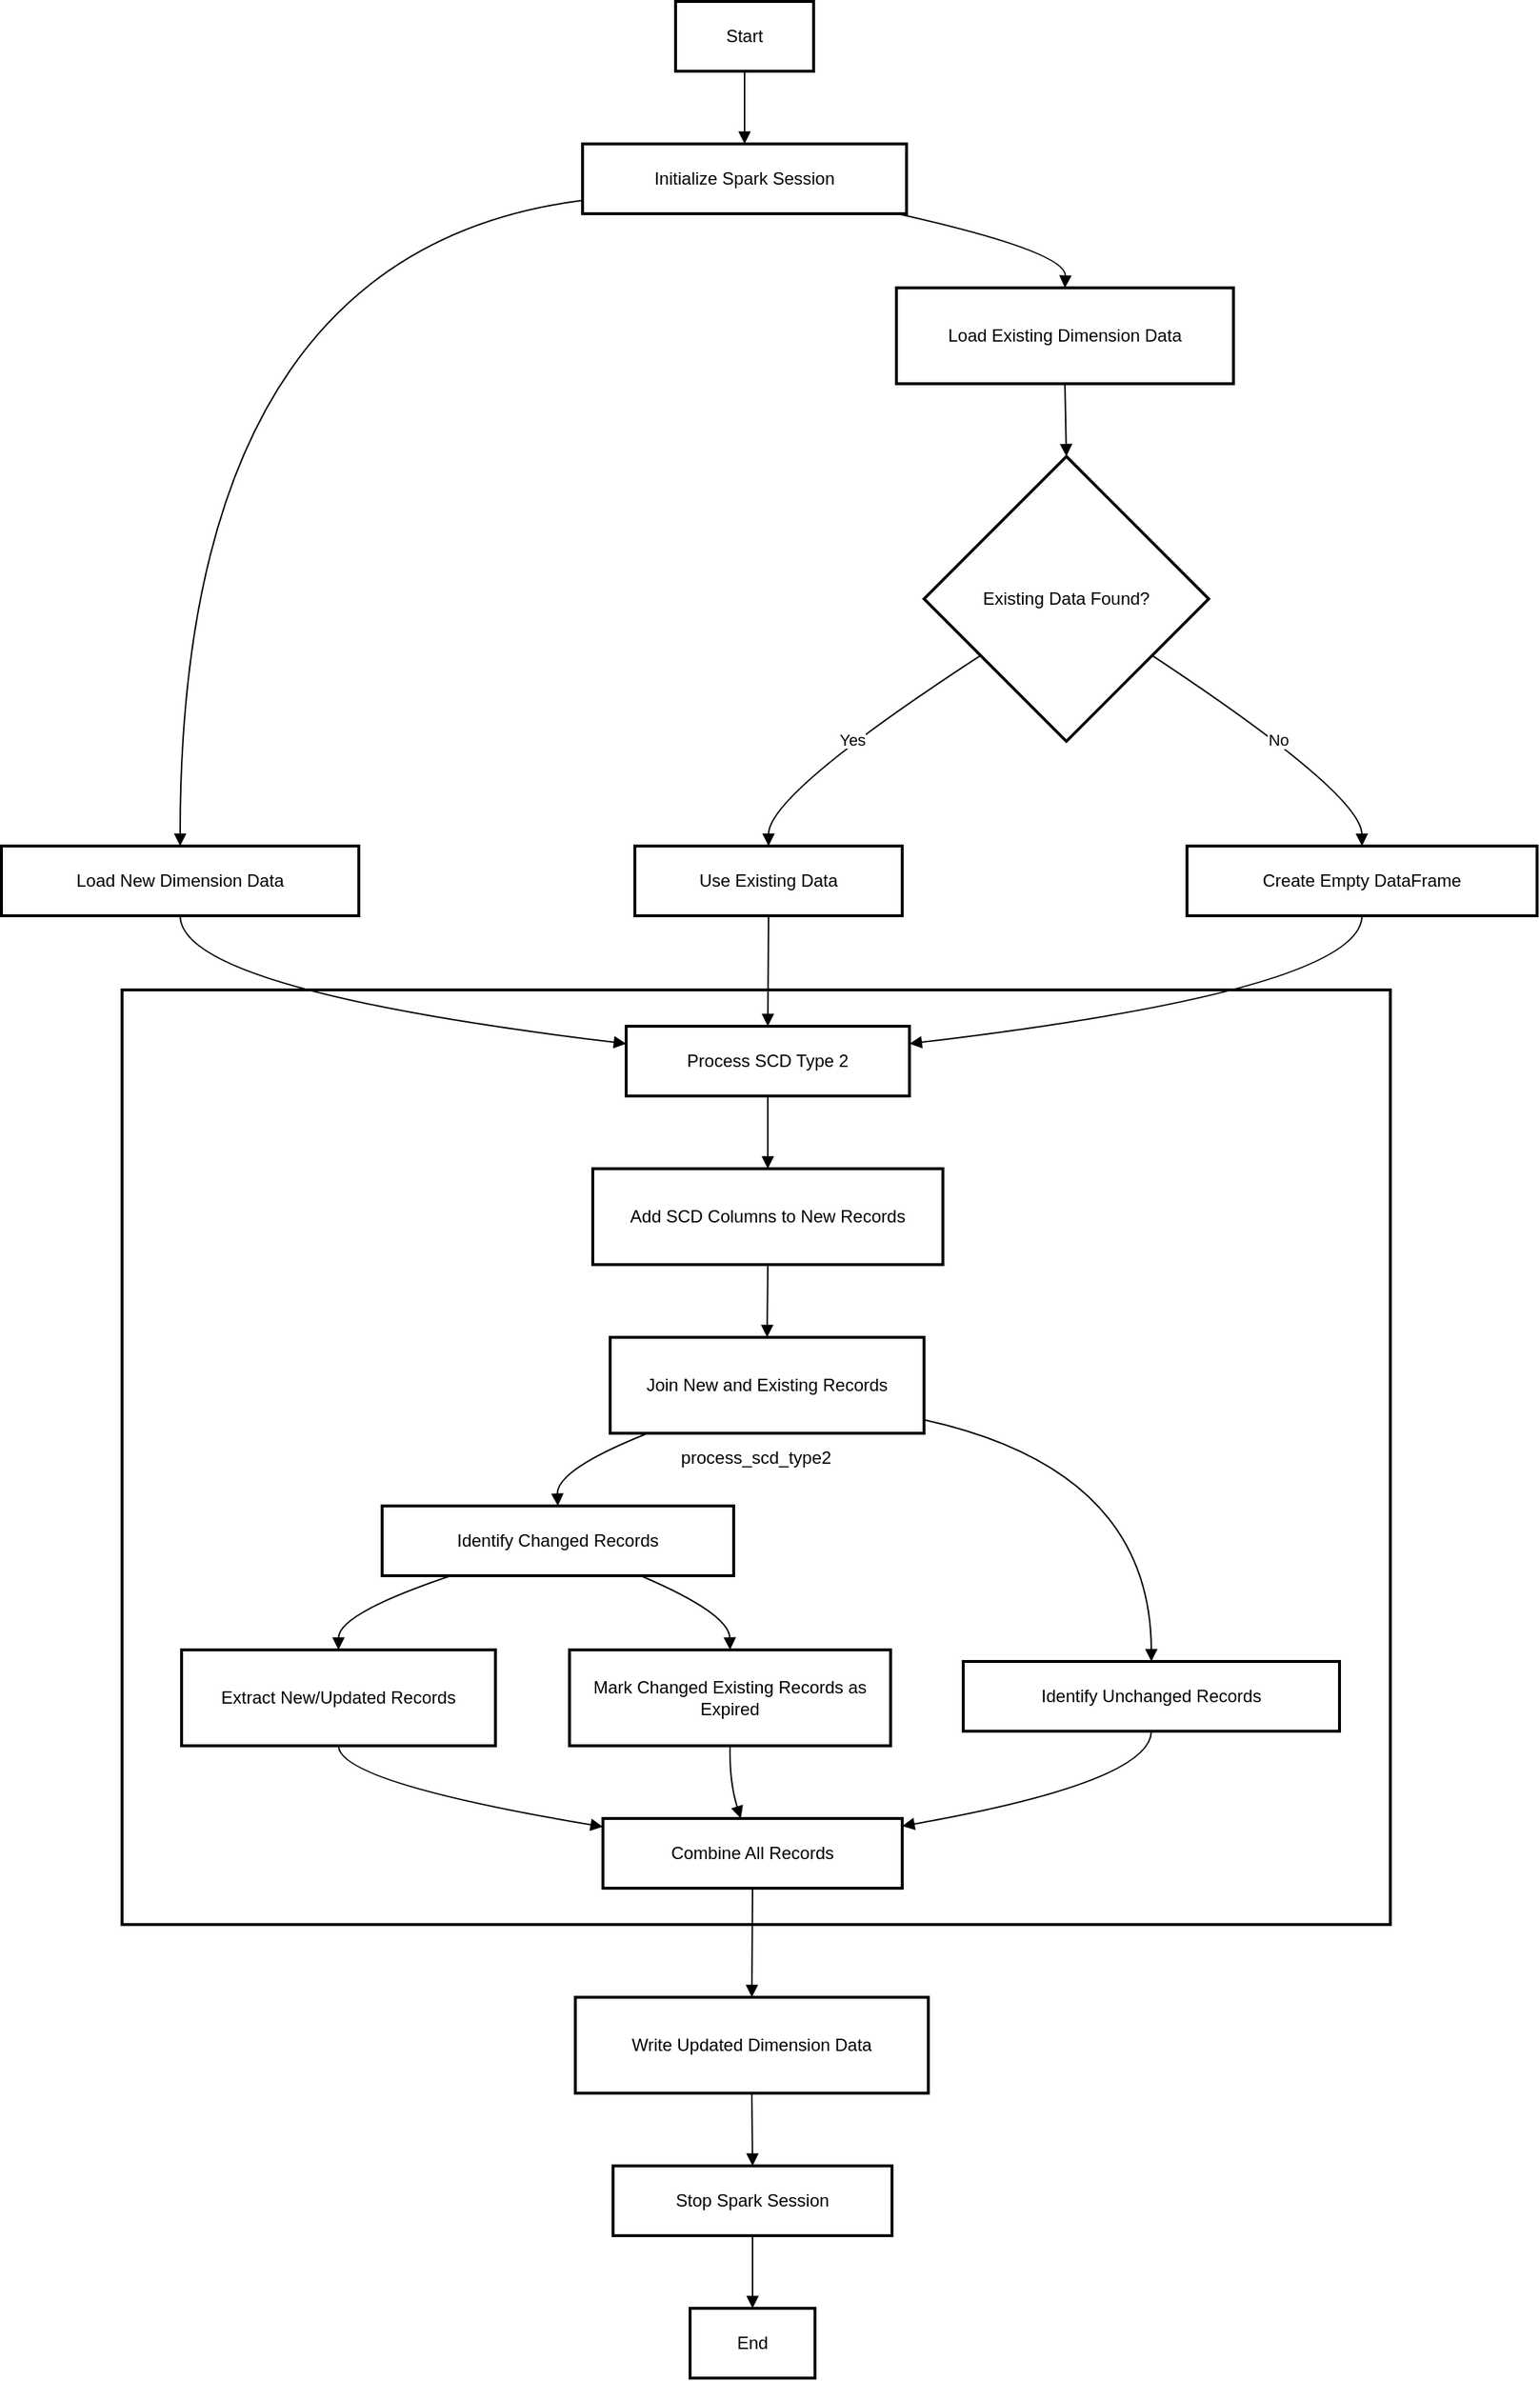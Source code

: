 <mxfile version="25.0.2">
  <diagram name="Page-1" id="6QURLMt7Uic0RKbpSxv_">
    <mxGraphModel dx="1290" dy="621" grid="1" gridSize="10" guides="1" tooltips="1" connect="1" arrows="1" fold="1" page="1" pageScale="1" pageWidth="850" pageHeight="1100" math="0" shadow="0">
      <root>
        <mxCell id="0" />
        <mxCell id="1" parent="0" />
        <mxCell id="VPhNbOKvyb3EG7qeWtJz-1" value="process_scd_type2" style="whiteSpace=wrap;strokeWidth=2;" vertex="1" parent="1">
          <mxGeometry x="103" y="700" width="873" height="643" as="geometry" />
        </mxCell>
        <mxCell id="VPhNbOKvyb3EG7qeWtJz-2" value="Start" style="whiteSpace=wrap;strokeWidth=2;" vertex="1" parent="1">
          <mxGeometry x="484" y="20" width="95" height="48" as="geometry" />
        </mxCell>
        <mxCell id="VPhNbOKvyb3EG7qeWtJz-3" value="Initialize Spark Session" style="whiteSpace=wrap;strokeWidth=2;" vertex="1" parent="1">
          <mxGeometry x="420" y="118" width="223" height="48" as="geometry" />
        </mxCell>
        <mxCell id="VPhNbOKvyb3EG7qeWtJz-4" value="Load New Dimension Data" style="whiteSpace=wrap;strokeWidth=2;" vertex="1" parent="1">
          <mxGeometry x="20" y="601" width="246" height="48" as="geometry" />
        </mxCell>
        <mxCell id="VPhNbOKvyb3EG7qeWtJz-5" value="Load Existing Dimension Data" style="whiteSpace=wrap;strokeWidth=2;" vertex="1" parent="1">
          <mxGeometry x="636" y="217" width="232" height="66" as="geometry" />
        </mxCell>
        <mxCell id="VPhNbOKvyb3EG7qeWtJz-6" value="Existing Data Found?" style="rhombus;strokeWidth=2;whiteSpace=wrap;" vertex="1" parent="1">
          <mxGeometry x="655" y="333" width="196" height="196" as="geometry" />
        </mxCell>
        <mxCell id="VPhNbOKvyb3EG7qeWtJz-7" value="Use Existing Data" style="whiteSpace=wrap;strokeWidth=2;" vertex="1" parent="1">
          <mxGeometry x="456" y="601" width="184" height="48" as="geometry" />
        </mxCell>
        <mxCell id="VPhNbOKvyb3EG7qeWtJz-8" value="Create Empty DataFrame" style="whiteSpace=wrap;strokeWidth=2;" vertex="1" parent="1">
          <mxGeometry x="836" y="601" width="241" height="48" as="geometry" />
        </mxCell>
        <mxCell id="VPhNbOKvyb3EG7qeWtJz-9" value="Process SCD Type 2" style="whiteSpace=wrap;strokeWidth=2;" vertex="1" parent="1">
          <mxGeometry x="450" y="725" width="195" height="48" as="geometry" />
        </mxCell>
        <mxCell id="VPhNbOKvyb3EG7qeWtJz-10" value="Add SCD Columns to New Records" style="whiteSpace=wrap;strokeWidth=2;" vertex="1" parent="1">
          <mxGeometry x="427" y="823" width="241" height="66" as="geometry" />
        </mxCell>
        <mxCell id="VPhNbOKvyb3EG7qeWtJz-11" value="Join New and Existing Records" style="whiteSpace=wrap;strokeWidth=2;" vertex="1" parent="1">
          <mxGeometry x="439" y="939" width="216" height="66" as="geometry" />
        </mxCell>
        <mxCell id="VPhNbOKvyb3EG7qeWtJz-12" value="Identify Changed Records" style="whiteSpace=wrap;strokeWidth=2;" vertex="1" parent="1">
          <mxGeometry x="282" y="1055" width="242" height="48" as="geometry" />
        </mxCell>
        <mxCell id="VPhNbOKvyb3EG7qeWtJz-13" value="Extract New/Updated Records" style="whiteSpace=wrap;strokeWidth=2;" vertex="1" parent="1">
          <mxGeometry x="144" y="1154" width="216" height="66" as="geometry" />
        </mxCell>
        <mxCell id="VPhNbOKvyb3EG7qeWtJz-14" value="Mark Changed Existing Records as Expired" style="whiteSpace=wrap;strokeWidth=2;" vertex="1" parent="1">
          <mxGeometry x="411" y="1154" width="221" height="66" as="geometry" />
        </mxCell>
        <mxCell id="VPhNbOKvyb3EG7qeWtJz-15" value="Identify Unchanged Records" style="whiteSpace=wrap;strokeWidth=2;" vertex="1" parent="1">
          <mxGeometry x="682" y="1162" width="259" height="48" as="geometry" />
        </mxCell>
        <mxCell id="VPhNbOKvyb3EG7qeWtJz-16" value="Combine All Records" style="whiteSpace=wrap;strokeWidth=2;" vertex="1" parent="1">
          <mxGeometry x="434" y="1270" width="206" height="48" as="geometry" />
        </mxCell>
        <mxCell id="VPhNbOKvyb3EG7qeWtJz-17" value="Write Updated Dimension Data" style="whiteSpace=wrap;strokeWidth=2;" vertex="1" parent="1">
          <mxGeometry x="415" y="1393" width="243" height="66" as="geometry" />
        </mxCell>
        <mxCell id="VPhNbOKvyb3EG7qeWtJz-18" value="Stop Spark Session" style="whiteSpace=wrap;strokeWidth=2;" vertex="1" parent="1">
          <mxGeometry x="441" y="1509" width="192" height="48" as="geometry" />
        </mxCell>
        <mxCell id="VPhNbOKvyb3EG7qeWtJz-19" value="End" style="whiteSpace=wrap;strokeWidth=2;" vertex="1" parent="1">
          <mxGeometry x="494" y="1607" width="86" height="48" as="geometry" />
        </mxCell>
        <mxCell id="VPhNbOKvyb3EG7qeWtJz-20" value="" style="curved=1;startArrow=none;endArrow=block;exitX=0.5;exitY=1.01;entryX=0.5;entryY=0.01;rounded=0;" edge="1" parent="1" source="VPhNbOKvyb3EG7qeWtJz-2" target="VPhNbOKvyb3EG7qeWtJz-3">
          <mxGeometry relative="1" as="geometry">
            <Array as="points" />
          </mxGeometry>
        </mxCell>
        <mxCell id="VPhNbOKvyb3EG7qeWtJz-21" value="" style="curved=1;startArrow=none;endArrow=block;exitX=0;exitY=0.81;entryX=0.5;entryY=0.01;rounded=0;" edge="1" parent="1" source="VPhNbOKvyb3EG7qeWtJz-3" target="VPhNbOKvyb3EG7qeWtJz-4">
          <mxGeometry relative="1" as="geometry">
            <Array as="points">
              <mxPoint x="143" y="192" />
            </Array>
          </mxGeometry>
        </mxCell>
        <mxCell id="VPhNbOKvyb3EG7qeWtJz-22" value="" style="curved=1;startArrow=none;endArrow=block;exitX=0.99;exitY=1.02;entryX=0.5;entryY=0;rounded=0;" edge="1" parent="1" source="VPhNbOKvyb3EG7qeWtJz-3" target="VPhNbOKvyb3EG7qeWtJz-5">
          <mxGeometry relative="1" as="geometry">
            <Array as="points">
              <mxPoint x="753" y="192" />
            </Array>
          </mxGeometry>
        </mxCell>
        <mxCell id="VPhNbOKvyb3EG7qeWtJz-23" value="" style="curved=1;startArrow=none;endArrow=block;exitX=0.5;exitY=1;entryX=0.5;entryY=0;rounded=0;" edge="1" parent="1" source="VPhNbOKvyb3EG7qeWtJz-5" target="VPhNbOKvyb3EG7qeWtJz-6">
          <mxGeometry relative="1" as="geometry">
            <Array as="points" />
          </mxGeometry>
        </mxCell>
        <mxCell id="VPhNbOKvyb3EG7qeWtJz-24" value="Yes" style="curved=1;startArrow=none;endArrow=block;exitX=0;exitY=0.83;entryX=0.5;entryY=0.01;rounded=0;" edge="1" parent="1" source="VPhNbOKvyb3EG7qeWtJz-6" target="VPhNbOKvyb3EG7qeWtJz-7">
          <mxGeometry relative="1" as="geometry">
            <Array as="points">
              <mxPoint x="548" y="565" />
            </Array>
          </mxGeometry>
        </mxCell>
        <mxCell id="VPhNbOKvyb3EG7qeWtJz-25" value="No" style="curved=1;startArrow=none;endArrow=block;exitX=1;exitY=0.83;entryX=0.5;entryY=0.01;rounded=0;" edge="1" parent="1" source="VPhNbOKvyb3EG7qeWtJz-6" target="VPhNbOKvyb3EG7qeWtJz-8">
          <mxGeometry relative="1" as="geometry">
            <Array as="points">
              <mxPoint x="956" y="565" />
            </Array>
          </mxGeometry>
        </mxCell>
        <mxCell id="VPhNbOKvyb3EG7qeWtJz-26" value="" style="curved=1;startArrow=none;endArrow=block;exitX=0.5;exitY=1.01;entryX=0;entryY=0.25;rounded=0;" edge="1" parent="1" source="VPhNbOKvyb3EG7qeWtJz-4" target="VPhNbOKvyb3EG7qeWtJz-9">
          <mxGeometry relative="1" as="geometry">
            <Array as="points">
              <mxPoint x="143" y="700" />
            </Array>
          </mxGeometry>
        </mxCell>
        <mxCell id="VPhNbOKvyb3EG7qeWtJz-27" value="" style="curved=1;startArrow=none;endArrow=block;exitX=0.5;exitY=1.01;entryX=0.5;entryY=-0.01;rounded=0;" edge="1" parent="1" source="VPhNbOKvyb3EG7qeWtJz-7" target="VPhNbOKvyb3EG7qeWtJz-9">
          <mxGeometry relative="1" as="geometry">
            <Array as="points" />
          </mxGeometry>
        </mxCell>
        <mxCell id="VPhNbOKvyb3EG7qeWtJz-28" value="" style="curved=1;startArrow=none;endArrow=block;exitX=0.5;exitY=1.01;entryX=1;entryY=0.25;rounded=0;" edge="1" parent="1" source="VPhNbOKvyb3EG7qeWtJz-8" target="VPhNbOKvyb3EG7qeWtJz-9">
          <mxGeometry relative="1" as="geometry">
            <Array as="points">
              <mxPoint x="956" y="700" />
            </Array>
          </mxGeometry>
        </mxCell>
        <mxCell id="VPhNbOKvyb3EG7qeWtJz-29" value="" style="curved=1;startArrow=none;endArrow=block;exitX=0.5;exitY=1;entryX=0.5;entryY=0;rounded=0;" edge="1" parent="1" source="VPhNbOKvyb3EG7qeWtJz-9" target="VPhNbOKvyb3EG7qeWtJz-10">
          <mxGeometry relative="1" as="geometry">
            <Array as="points" />
          </mxGeometry>
        </mxCell>
        <mxCell id="VPhNbOKvyb3EG7qeWtJz-30" value="" style="curved=1;startArrow=none;endArrow=block;exitX=0.5;exitY=1;entryX=0.5;entryY=0;rounded=0;" edge="1" parent="1" source="VPhNbOKvyb3EG7qeWtJz-10" target="VPhNbOKvyb3EG7qeWtJz-11">
          <mxGeometry relative="1" as="geometry">
            <Array as="points" />
          </mxGeometry>
        </mxCell>
        <mxCell id="VPhNbOKvyb3EG7qeWtJz-31" value="" style="curved=1;startArrow=none;endArrow=block;exitX=0.12;exitY=1;entryX=0.5;entryY=0;rounded=0;" edge="1" parent="1" source="VPhNbOKvyb3EG7qeWtJz-11" target="VPhNbOKvyb3EG7qeWtJz-12">
          <mxGeometry relative="1" as="geometry">
            <Array as="points">
              <mxPoint x="402" y="1030" />
            </Array>
          </mxGeometry>
        </mxCell>
        <mxCell id="VPhNbOKvyb3EG7qeWtJz-32" value="" style="curved=1;startArrow=none;endArrow=block;exitX=0.19;exitY=1.01;entryX=0.5;entryY=-0.01;rounded=0;" edge="1" parent="1" source="VPhNbOKvyb3EG7qeWtJz-12" target="VPhNbOKvyb3EG7qeWtJz-13">
          <mxGeometry relative="1" as="geometry">
            <Array as="points">
              <mxPoint x="252" y="1129" />
            </Array>
          </mxGeometry>
        </mxCell>
        <mxCell id="VPhNbOKvyb3EG7qeWtJz-33" value="" style="curved=1;startArrow=none;endArrow=block;exitX=0.74;exitY=1.01;entryX=0.5;entryY=-0.01;rounded=0;" edge="1" parent="1" source="VPhNbOKvyb3EG7qeWtJz-12" target="VPhNbOKvyb3EG7qeWtJz-14">
          <mxGeometry relative="1" as="geometry">
            <Array as="points">
              <mxPoint x="521" y="1129" />
            </Array>
          </mxGeometry>
        </mxCell>
        <mxCell id="VPhNbOKvyb3EG7qeWtJz-34" value="" style="curved=1;startArrow=none;endArrow=block;exitX=1;exitY=0.86;entryX=0.5;entryY=0.01;rounded=0;" edge="1" parent="1" source="VPhNbOKvyb3EG7qeWtJz-11" target="VPhNbOKvyb3EG7qeWtJz-15">
          <mxGeometry relative="1" as="geometry">
            <Array as="points">
              <mxPoint x="811" y="1030" />
            </Array>
          </mxGeometry>
        </mxCell>
        <mxCell id="VPhNbOKvyb3EG7qeWtJz-35" value="" style="curved=1;startArrow=none;endArrow=block;exitX=0.5;exitY=0.99;entryX=0;entryY=0.12;rounded=0;" edge="1" parent="1" source="VPhNbOKvyb3EG7qeWtJz-13" target="VPhNbOKvyb3EG7qeWtJz-16">
          <mxGeometry relative="1" as="geometry">
            <Array as="points">
              <mxPoint x="252" y="1245" />
            </Array>
          </mxGeometry>
        </mxCell>
        <mxCell id="VPhNbOKvyb3EG7qeWtJz-36" value="" style="curved=1;startArrow=none;endArrow=block;exitX=0.5;exitY=0.99;entryX=0.46;entryY=-0.01;rounded=0;" edge="1" parent="1" source="VPhNbOKvyb3EG7qeWtJz-14" target="VPhNbOKvyb3EG7qeWtJz-16">
          <mxGeometry relative="1" as="geometry">
            <Array as="points">
              <mxPoint x="521" y="1245" />
            </Array>
          </mxGeometry>
        </mxCell>
        <mxCell id="VPhNbOKvyb3EG7qeWtJz-37" value="" style="curved=1;startArrow=none;endArrow=block;exitX=0.5;exitY=1.01;entryX=1;entryY=0.11;rounded=0;" edge="1" parent="1" source="VPhNbOKvyb3EG7qeWtJz-15" target="VPhNbOKvyb3EG7qeWtJz-16">
          <mxGeometry relative="1" as="geometry">
            <Array as="points">
              <mxPoint x="811" y="1245" />
            </Array>
          </mxGeometry>
        </mxCell>
        <mxCell id="VPhNbOKvyb3EG7qeWtJz-38" value="" style="curved=1;startArrow=none;endArrow=block;exitX=0.5;exitY=1;entryX=0.5;entryY=0;rounded=0;" edge="1" parent="1" source="VPhNbOKvyb3EG7qeWtJz-16" target="VPhNbOKvyb3EG7qeWtJz-17">
          <mxGeometry relative="1" as="geometry">
            <Array as="points" />
          </mxGeometry>
        </mxCell>
        <mxCell id="VPhNbOKvyb3EG7qeWtJz-39" value="" style="curved=1;startArrow=none;endArrow=block;exitX=0.5;exitY=1;entryX=0.5;entryY=0;rounded=0;" edge="1" parent="1" source="VPhNbOKvyb3EG7qeWtJz-17" target="VPhNbOKvyb3EG7qeWtJz-18">
          <mxGeometry relative="1" as="geometry">
            <Array as="points" />
          </mxGeometry>
        </mxCell>
        <mxCell id="VPhNbOKvyb3EG7qeWtJz-40" value="" style="curved=1;startArrow=none;endArrow=block;exitX=0.5;exitY=1.01;entryX=0.5;entryY=0.01;rounded=0;" edge="1" parent="1" source="VPhNbOKvyb3EG7qeWtJz-18" target="VPhNbOKvyb3EG7qeWtJz-19">
          <mxGeometry relative="1" as="geometry">
            <Array as="points" />
          </mxGeometry>
        </mxCell>
      </root>
    </mxGraphModel>
  </diagram>
</mxfile>
